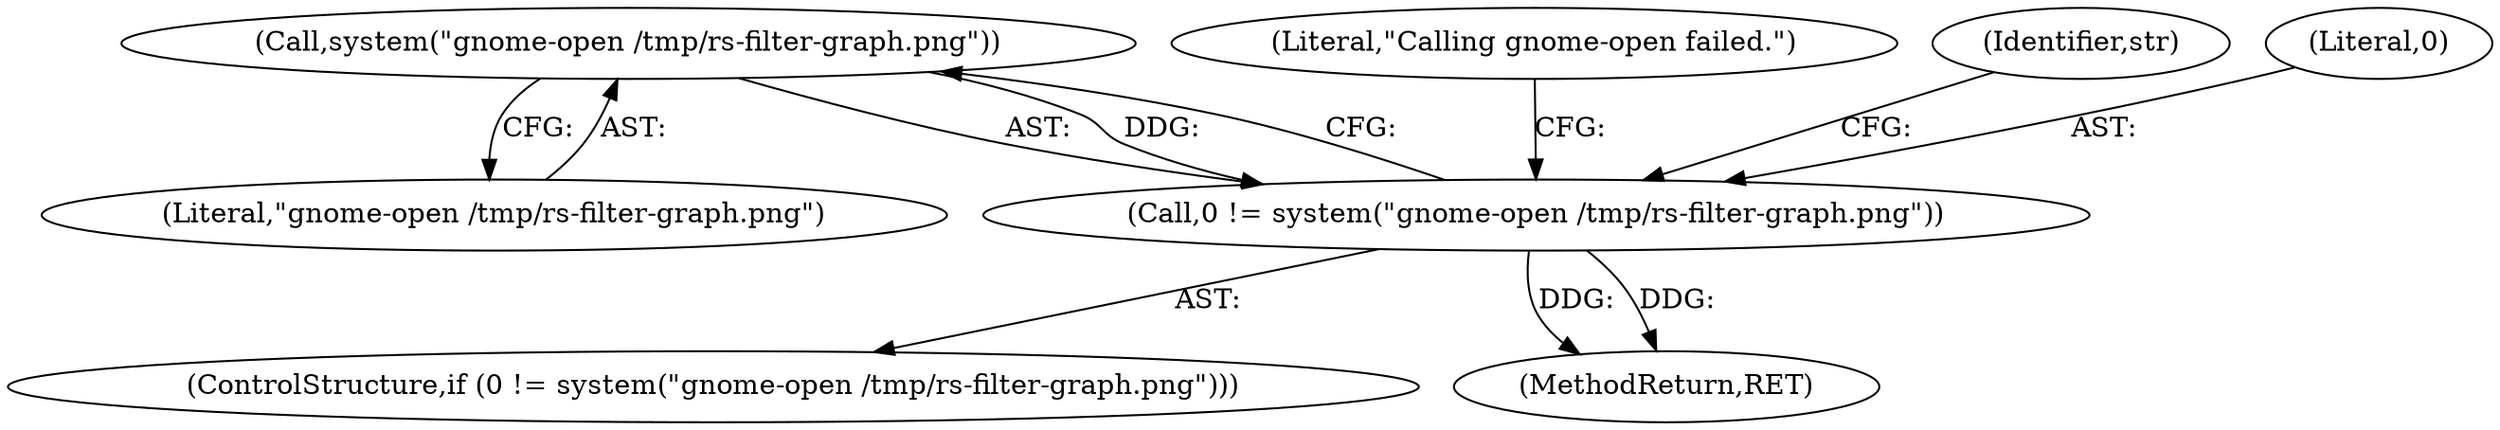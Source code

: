 digraph "0_rawstudio_9c2cd3c93c05d009a91d84eedbb85873b0cb505d@API" {
"1000136" [label="(Call,system(\"gnome-open /tmp/rs-filter-graph.png\"))"];
"1000134" [label="(Call,0 != system(\"gnome-open /tmp/rs-filter-graph.png\"))"];
"1000139" [label="(Literal,\"Calling gnome-open failed.\")"];
"1000133" [label="(ControlStructure,if (0 != system(\"gnome-open /tmp/rs-filter-graph.png\")))"];
"1000134" [label="(Call,0 != system(\"gnome-open /tmp/rs-filter-graph.png\"))"];
"1000141" [label="(Identifier,str)"];
"1000143" [label="(MethodReturn,RET)"];
"1000136" [label="(Call,system(\"gnome-open /tmp/rs-filter-graph.png\"))"];
"1000135" [label="(Literal,0)"];
"1000137" [label="(Literal,\"gnome-open /tmp/rs-filter-graph.png\")"];
"1000136" -> "1000134"  [label="AST: "];
"1000136" -> "1000137"  [label="CFG: "];
"1000137" -> "1000136"  [label="AST: "];
"1000134" -> "1000136"  [label="CFG: "];
"1000136" -> "1000134"  [label="DDG: "];
"1000134" -> "1000133"  [label="AST: "];
"1000135" -> "1000134"  [label="AST: "];
"1000139" -> "1000134"  [label="CFG: "];
"1000141" -> "1000134"  [label="CFG: "];
"1000134" -> "1000143"  [label="DDG: "];
"1000134" -> "1000143"  [label="DDG: "];
}
